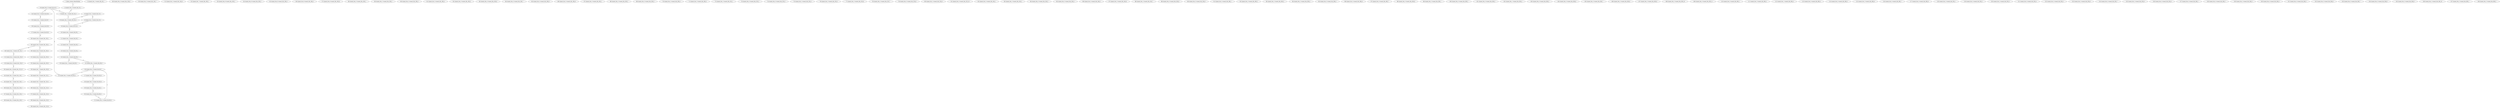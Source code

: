 
/* Visibility graph for tunnel_practice_1.world */

graph {
  /* ==== Vertices ==== */

  /* Base station / Staging area*/
  1  [label="1::base_station::BaseStation"];
  
  /* x = 20 */
  2  [label="2::tunnel_tile_5::tunnel_tile_20_1"];
  3  [label="3::tunnel_tile_2::tunnel_tile_20_2"];
  4  [label="4::tunnel_tile_2::tunnel_tile_20_3"];

  /* x = 40 */
  5  [label="5::tunnel_tile_2::tunnel_tile_40_1"];
  6  [label="6::tunnel_tile_5::tunnel_tile_40_2"];
  7  [label="7::tunnel_tile_1::tunnel_tile_40_3"];
  8  [label="8::tunnel_tile_2::tunnel_tile_40_4"];
  9  [label="9::tunnel_tile_5::tunnel_tile_40_5"];

  /* x = 60 */
  10  [label="10::tunnel_tile_2::tunnel_tile_60_1"];
  11  [label="11::tunnel_tile_2::tunnel_tile_60_2"];
  12  [label="12::tunnel_tile_2::tunnel_tile_60_3"];
  13  [label="13::tunnel_tile_5::tunnel_tile_60_4"];
  14  [label="14::tunnel_tile_1::tunnel_tile_60_5"];
  15  [label="15::tunnel_tile_2::tunnel_tile_60_6"];
  16  [label="16::tunnel_tile_2::tunnel_tile_60_7"];
  17  [label="17::tunnel_tile_5::tunnel_tile_60_8"];
  18  [label="18::tunnel_tile_2::tunnel_tile_60_9"];

  /* x = 80 */
  19  [label="19::tunnel_tile_5::tunnel_tile_80_1"];
  20  [label="20::tunnel_tile_2::tunnel_tile_80_2"];
  21  [label="21::tunnel_tile_2::tunnel_tile_80_3"];
  22  [label="22::tunnel_tile_2::tunnel_tile_80_4"];
  23  [label="23::tunnel_tile_1::tunnel_tile_80_5"];
  24  [label="24::tunnel_tile_5::tunnel_tile_80_6"];
  25  [label="25::tunnel_tile_1::tunnel_tile_80_7"];
  26  [label="26::tunnel_tile_2::tunnel_tile_80_8"];
  27  [label="27::tunnel_tile_5::tunnel_tile_80_9"];

  /* x = 100 */
  28  [label="28::tunnel_tile_6::tunnel_tile_100_1"];
  29  [label="29::tunnel_tile_6::tunnel_tile_100_2"];
  30  [label="30::tunnel_tile_6::tunnel_tile_100_3"];
  31  [label="31::tunnel_tile_6::tunnel_tile_100_4"];
  32  [label="32::tunnel_tile_6::tunnel_tile_100_5"];
  33  [label="33::tunnel_tile_7::tunnel_tile_100_6"];

  /* x = 120 */
  34  [label="34::tunnel_tile_5::tunnel_tile_120_1"];
  35  [label="35::tunnel_tile_5::tunnel_tile_120_2"];
  36  [label="36::tunnel_tile_2::tunnel_tile_120_3"];
  37  [label="37::tunnel_tile_5::tunnel_tile_120_4"];
  38  [label="38::tunnel_tile_5::tunnel_tile_120_5"];
  39  [label="39::tunnel_tile_5::tunnel_tile_120_6"];
  40  [label="40::tunnel_tile_1::tunnel_tile_120_7"];
  41  [label="41::tunnel_tile_2::tunnel_tile_120_8"];
  42  [label="42::tunnel_tile_5::tunnel_tile_120_9"];
  43  [label="43::tunnel_tile_5::tunnel_tile_120_10"];

  /* x = 140 */
  44  [label="44::tunnel_tile_2::tunnel_tile_140_1"];
  45  [label="45::tunnel_tile_1::tunnel_tile_140_2"];
  46  [label="46::tunnel_tile_2::tunnel_tile_140_3"];
  47  [label="47::tunnel_tile_5::tunnel_tile_140_4"];
  48  [label="48::tunnel_tile_5::tunnel_tile_140_5"];
  49  [label="49::tunnel_tile_5::tunnel_tile_140_6"];
  50  [label="50::tunnel_tile_2::tunnel_tile_140_7"];
  51  [label="51::tunnel_tile_2::tunnel_tile_140_8"];

  /* x = 160 */
  52  [label="52::tunnel_tile_7::tunnel_tile_160_1"];
  53  [label="53::tunnel_tile_6::tunnel_tile_160_2"];
  54  [label="54::tunnel_tile_6::tunnel_tile_160_3"];
  55  [label="55::tunnel_tile_6::tunnel_tile_160_4"];
  56  [label="56::tunnel_tile_6::tunnel_tile_160_5"];
  57  [label="57::tunnel_tile_6::tunnel_tile_160_6"];

  /* x = 180 */
  58  [label="58::tunnel_tile_5::tunnel_tile_180_1"];
  59  [label="59::tunnel_tile_2::tunnel_tile_180_2"];
  60  [label="60::tunnel_tile_5::tunnel_tile_180_3"];
  61  [label="61::tunnel_tile_5::tunnel_tile_180_4"];
  62  [label="62::tunnel_tile_5::tunnel_tile_180_5"];
  63  [label="63::tunnel_tile_4::tunnel_tile_180_6"];
  64  [label="64::tunnel_tile_5::tunnel_tile_180_7"];
  65  [label="65::tunnel_tile_5::tunnel_tile_180_8"];
  66  [label="66::tunnel_tile_5::tunnel_tile_180_9"];

  /* x = 200 */
  67  [label="67::tunnel_tile_5::tunnel_tile_200_1"];
  68  [label="68::tunnel_tile_5::tunnel_tile_200_2"];
  69  [label="69::tunnel_tile_5::tunnel_tile_200_3"];
  70  [label="70::tunnel_tile_2::tunnel_tile_200_4"];
  71  [label="71::tunnel_tile_2::tunnel_tile_200_5"];

  /* x = 220 */
  72  [label="72::tunnel_tile_2::tunnel_tile_220_1"];
  73  [label="73::tunnel_tile_5::tunnel_tile_220_2"];
  74  [label="74::tunnel_tile_5::tunnel_tile_220_3"];
  75  [label="75::tunnel_tile_2::tunnel_tile_220_4"];
  76  [label="76::tunnel_tile_2::tunnel_tile_220_5"];
  77  [label="77::tunnel_tile_2::tunnel_tile_220_6"];
  78  [label="78::tunnel_tile_2::tunnel_tile_220_7"];
  79  [label="79::tunnel_tile_5::tunnel_tile_220_8"];
  80  [label="80::tunnel_tile_2::tunnel_tile_220_9"];
  81  [label="81::tunnel_tile_5::tunnel_tile_220_10"];

  /* x = 240 */
  82  [label="82::tunnel_tile_5::tunnel_tile_240_1"];
  83  [label="83::tunnel_tile_2::tunnel_tile_240_2"];
  84  [label="84::tunnel_tile_5::tunnel_tile_240_3"];
  85  [label="85::tunnel_tile_5::tunnel_tile_240_4"];
  86  [label="86::tunnel_tile_5::tunnel_tile_240_5"];
  87  [label="87::tunnel_tile_2::tunnel_tile_240_6"];
  88  [label="88::tunnel_tile_2::tunnel_tile_240_7"];
  89  [label="89::tunnel_tile_5::tunnel_tile_240_8"];
  90  [label="90::tunnel_tile_5::tunnel_tile_240_9"];

  /* x = 260 */
  91  [label="91::tunnel_tile_5::tunnel_tile_260_1"];
  92  [label="92::tunnel_tile_2::tunnel_tile_260_2"];
  93  [label="93::tunnel_tile_2::tunnel_tile_260_3"];
  94  [label="94::tunnel_tile_2::tunnel_tile_260_4"];
  95  [label="95::tunnel_tile_5::tunnel_tile_260_5"];
  96  [label="96::tunnel_tile_5::tunnel_tile_260_6"];
  97  [label="97::tunnel_tile_5::tunnel_tile_260_7"];
  98  [label="98::tunnel_tile_5::tunnel_tile_260_8"];

  /* x = 280 */
  99  [label="99::tunnel_tile_2::tunnel_tile_280_1"];
  100 [label="100::tunnel_tile_5::tunnel_tile_280_2"];
  101 [label="101::tunnel_tile_5::tunnel_tile_280_3"];
  102 [label="102::tunnel_tile_1::tunnel_tile_280_4"];
  103 [label="103::tunnel_tile_5::tunnel_tile_280_5"];
  104 [label="104::tunnel_tile_5::tunnel_tile_280_6"];
  105 [label="105::tunnel_tile_5::tunnel_tile_280_7"];
  106 [label="106::tunnel_tile_2::tunnel_tile_280_8"];
  107 [label="107::tunnel_tile_2::tunnel_tile_280_9"];
  108 [label="108::tunnel_tile_2::tunnel_tile_280_10"];
  109 [label="109::tunnel_tile_5::tunnel_tile_280_11"];

  /* x = 300 */
  110 [label="110::tunnel_tile_5::tunnel_tile_300_1"];
  111 [label="111::tunnel_tile_2::tunnel_tile_300_2"];
  112 [label="112::tunnel_tile_1::tunnel_tile_300_3"];
  113 [label="113::tunnel_tile_5::tunnel_tile_300_4"];
  114 [label="114::tunnel_tile_5::tunnel_tile_300_5"];
  115 [label="115::tunnel_tile_2::tunnel_tile_300_6"];
  116 [label="116::tunnel_tile_5::tunnel_tile_300_7"];
  117 [label="117::tunnel_tile_5::tunnel_tile_300_8"];

  /* x = 320 */
  118 [label="118::tunnel_tile_2::tunnel_tile_320_1"];
  119 [label="119::tunnel_tile_5::tunnel_tile_320_2"];
  120 [label="120::tunnel_tile_2::tunnel_tile_320_3"];
  121 [label="121::tunnel_tile_5::tunnel_tile_320_4"];
  122 [label="122::tunnel_tile_5::tunnel_tile_320_5"];
  123 [label="123::tunnel_tile_2::tunnel_tile_320_6"];
  124 [label="124::tunnel_tile_5::tunnel_tile_320_7"];
  125 [label="125::tunnel_tile_2::tunnel_tile_320_8"];
  126 [label="126::tunnel_tile_5::tunnel_tile_320_9"];

  /* x = 340 */
  127 [label="127::tunnel_tile_5::tunnel_tile_340_1"];
  128 [label="128::tunnel_tile_5::tunnel_tile_340_2"];
  129 [label="129::tunnel_tile_2::tunnel_tile_340_3"];
  130 [label="130::tunnel_tile_5::tunnel_tile_340_4"];
  131 [label="131::tunnel_tile_5::tunnel_tile_340_5"];
  132 [label="132::tunnel_tile_5::tunnel_tile_340_6"];
  133 [label="133::tunnel_tile_5::tunnel_tile_340_7"];
  134 [label="134::tunnel_tile_5::tunnel_tile_340_8"];
  135 [label="135::tunnel_tile_5::tunnel_tile_340_9"];
  136 [label="136::tunnel_tile_2::tunnel_tile_340_10"];

  /* x = 360 */
  137 [label="137::tunnel_tile_2::tunnel_tile_360_1"];
  138 [label="138::tunnel_tile_2::tunnel_tile_360_2"];


  /* ==== Edges ==== */

  /* Base station */
  1 -- 2    [label=1]

  /* x = 20 */
  2 -- 7    [label=3];
  3 -- 4    [label=6];
  3 -- 8    [label=6];
  4 -- 9    [label=3];
  
  /* x = 40 */
  6 -- 7    [label=3];
  6 -- 22   [label=3];
  6 -- 24   [label=6];
     
  7  -- 8   [label=1];
  8  -- 9   [label=1];
  9  -- 10  [label=3];
  10 -- 11  [label=3];
  11 -- 12  [label=3];
  12 -- 13  [label=3];
  13 -- 14  [label=3];

  /* Intersection */
  14 -- 15  [label=3];
  14 -- 23  [label=6];
  15 -- 16  [label=1];

  /* Intersection */
  16 -- 17  [label=3];
  16 -- 21  [label=1];
  16 -- 22  [label=1];
 
  17 -- 18  [label=3];
  18 -- 19  [label=3];
  19 -- 20  [label=6];
  20 -- 21  [label=3];
  24 -- 25  [label=6];
  25 -- 26  [label=3];
  26 -- 27  [label=3];
  27 -- 28  [label=6];
  28 -- 29  [label=6];

  /* Intersection */
  29 -- 30  [label=3];
  29 -- 40  [label=3];
 
  30 -- 31  [label=1];
  31 -- 32  [label=1];
  32 -- 33  [label=3];
  33 -- 34  [label=3];
  34 -- 35  [label=1];
  35 -- 36  [label=1];
  36 -- 37  [label=3];
  37 -- 38  [label=6];
  38 -- 39  [label=3];
 
  40 -- 41  [label=3];
  41 -- 42  [label=3];
  42 -- 43  [label=3];
  43 -- 44  [label=3];
  44 -- 45  [label=3];
  45 -- 46  [label=6];
  46 -- 47  [label=3];
  47 -- 48  [label=1];
}